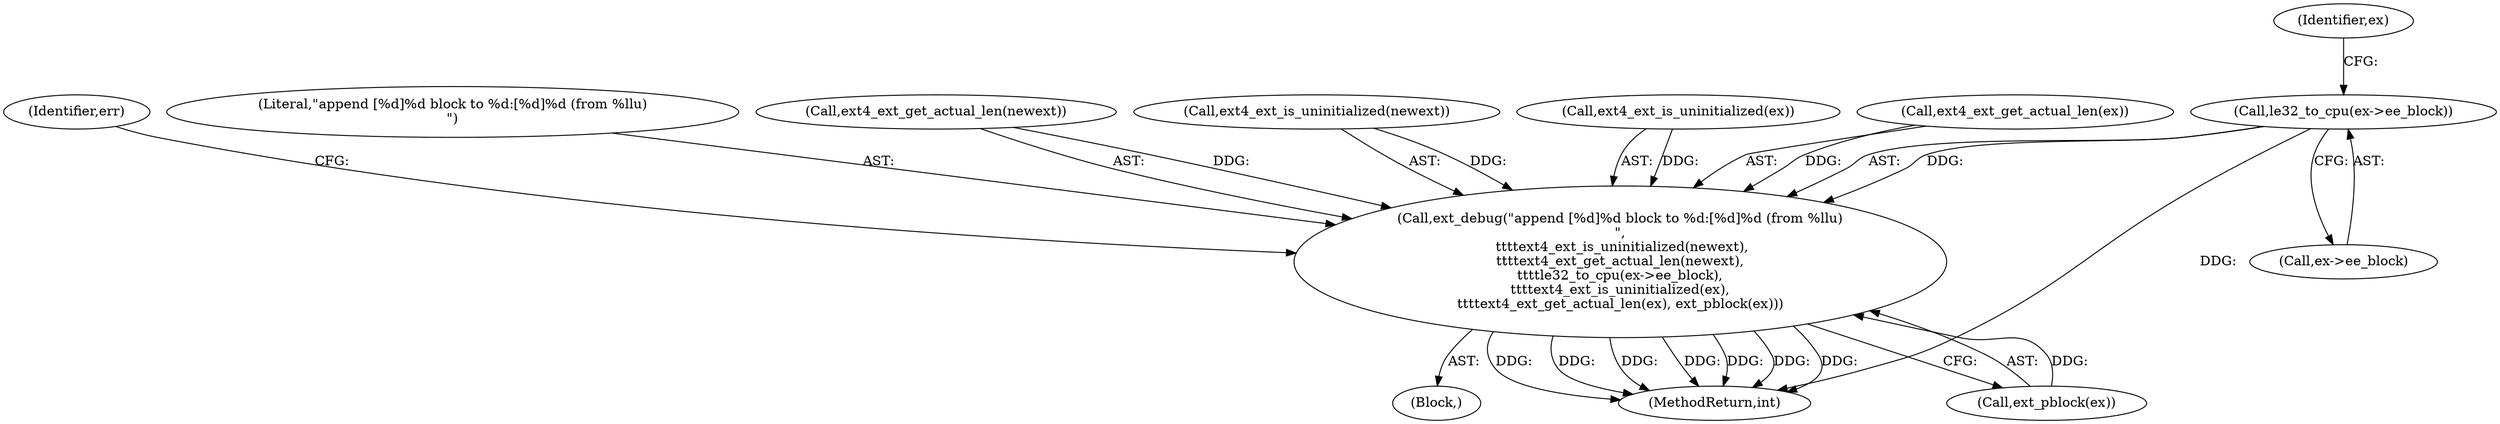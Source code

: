 digraph "0_linux_744692dc059845b2a3022119871846e74d4f6e11_1@pointer" {
"1000175" [label="(Call,le32_to_cpu(ex->ee_block))"];
"1000169" [label="(Call,ext_debug(\"append [%d]%d block to %d:[%d]%d (from %llu)\n\",\n \t\t\t\text4_ext_is_uninitialized(newext),\n\t\t\t\text4_ext_get_actual_len(newext),\n\t\t\t\tle32_to_cpu(ex->ee_block),\n\t\t\t\text4_ext_is_uninitialized(ex),\n\t\t\t\text4_ext_get_actual_len(ex), ext_pblock(ex)))"];
"1000168" [label="(Block,)"];
"1000186" [label="(Identifier,err)"];
"1000169" [label="(Call,ext_debug(\"append [%d]%d block to %d:[%d]%d (from %llu)\n\",\n \t\t\t\text4_ext_is_uninitialized(newext),\n\t\t\t\text4_ext_get_actual_len(newext),\n\t\t\t\tle32_to_cpu(ex->ee_block),\n\t\t\t\text4_ext_is_uninitialized(ex),\n\t\t\t\text4_ext_get_actual_len(ex), ext_pblock(ex)))"];
"1000170" [label="(Literal,\"append [%d]%d block to %d:[%d]%d (from %llu)\n\")"];
"1000180" [label="(Identifier,ex)"];
"1000173" [label="(Call,ext4_ext_get_actual_len(newext))"];
"1000171" [label="(Call,ext4_ext_is_uninitialized(newext))"];
"1000179" [label="(Call,ext4_ext_is_uninitialized(ex))"];
"1000176" [label="(Call,ex->ee_block)"];
"1000175" [label="(Call,le32_to_cpu(ex->ee_block))"];
"1000181" [label="(Call,ext4_ext_get_actual_len(ex))"];
"1000610" [label="(MethodReturn,int)"];
"1000183" [label="(Call,ext_pblock(ex))"];
"1000175" -> "1000169"  [label="AST: "];
"1000175" -> "1000176"  [label="CFG: "];
"1000176" -> "1000175"  [label="AST: "];
"1000180" -> "1000175"  [label="CFG: "];
"1000175" -> "1000610"  [label="DDG: "];
"1000175" -> "1000169"  [label="DDG: "];
"1000169" -> "1000168"  [label="AST: "];
"1000169" -> "1000183"  [label="CFG: "];
"1000170" -> "1000169"  [label="AST: "];
"1000171" -> "1000169"  [label="AST: "];
"1000173" -> "1000169"  [label="AST: "];
"1000179" -> "1000169"  [label="AST: "];
"1000181" -> "1000169"  [label="AST: "];
"1000183" -> "1000169"  [label="AST: "];
"1000186" -> "1000169"  [label="CFG: "];
"1000169" -> "1000610"  [label="DDG: "];
"1000169" -> "1000610"  [label="DDG: "];
"1000169" -> "1000610"  [label="DDG: "];
"1000169" -> "1000610"  [label="DDG: "];
"1000169" -> "1000610"  [label="DDG: "];
"1000169" -> "1000610"  [label="DDG: "];
"1000169" -> "1000610"  [label="DDG: "];
"1000171" -> "1000169"  [label="DDG: "];
"1000173" -> "1000169"  [label="DDG: "];
"1000179" -> "1000169"  [label="DDG: "];
"1000181" -> "1000169"  [label="DDG: "];
"1000183" -> "1000169"  [label="DDG: "];
}
